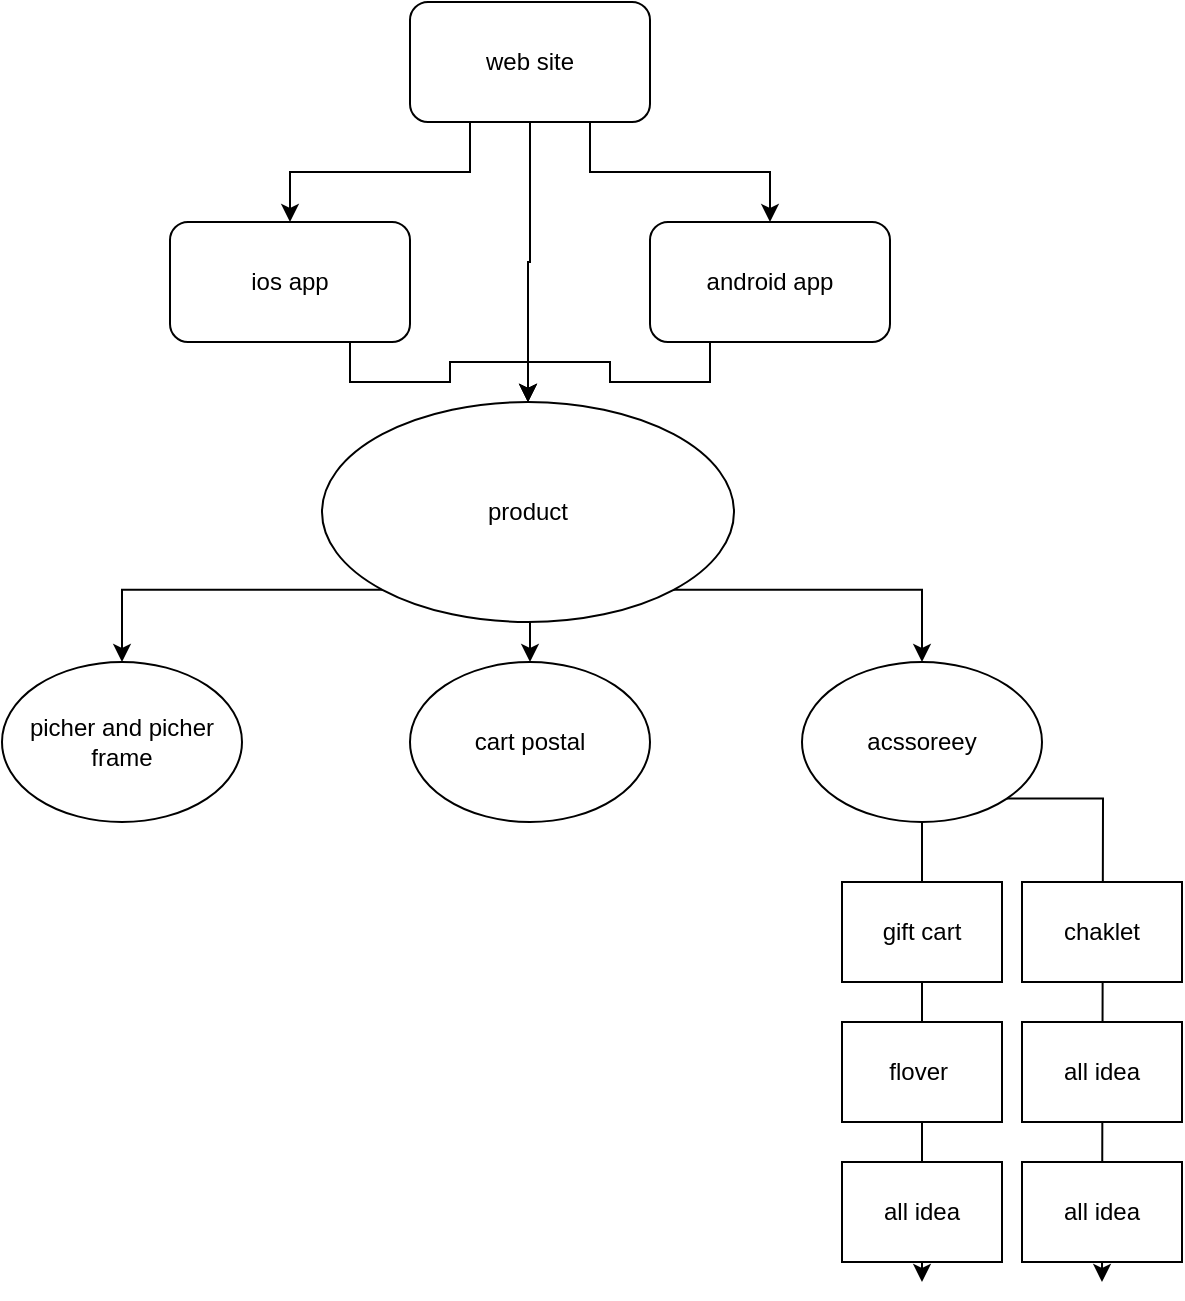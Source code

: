 <mxfile version="13.7.9" type="github">
  <diagram id="BzG-idGq5Re7dHi9zUym" name="Page-1">
    <mxGraphModel dx="1422" dy="794" grid="1" gridSize="10" guides="1" tooltips="1" connect="1" arrows="1" fold="1" page="1" pageScale="1" pageWidth="827" pageHeight="1169" math="0" shadow="0">
      <root>
        <mxCell id="0" />
        <mxCell id="1" parent="0" />
        <mxCell id="_zSGnlk9lr0JbZR3jzwY-6" style="edgeStyle=orthogonalEdgeStyle;rounded=0;orthogonalLoop=1;jettySize=auto;html=1;exitX=0.25;exitY=1;exitDx=0;exitDy=0;entryX=0.5;entryY=0;entryDx=0;entryDy=0;" edge="1" parent="1" source="_zSGnlk9lr0JbZR3jzwY-1" target="_zSGnlk9lr0JbZR3jzwY-2">
          <mxGeometry relative="1" as="geometry" />
        </mxCell>
        <mxCell id="_zSGnlk9lr0JbZR3jzwY-7" style="edgeStyle=orthogonalEdgeStyle;rounded=0;orthogonalLoop=1;jettySize=auto;html=1;exitX=0.75;exitY=1;exitDx=0;exitDy=0;" edge="1" parent="1" source="_zSGnlk9lr0JbZR3jzwY-1" target="_zSGnlk9lr0JbZR3jzwY-3">
          <mxGeometry relative="1" as="geometry" />
        </mxCell>
        <mxCell id="_zSGnlk9lr0JbZR3jzwY-20" style="edgeStyle=orthogonalEdgeStyle;rounded=0;orthogonalLoop=1;jettySize=auto;html=1;exitX=0.5;exitY=1;exitDx=0;exitDy=0;entryX=0.5;entryY=0;entryDx=0;entryDy=0;" edge="1" parent="1" source="_zSGnlk9lr0JbZR3jzwY-1" target="_zSGnlk9lr0JbZR3jzwY-10">
          <mxGeometry relative="1" as="geometry" />
        </mxCell>
        <mxCell id="_zSGnlk9lr0JbZR3jzwY-1" value="web site" style="rounded=1;whiteSpace=wrap;html=1;" vertex="1" parent="1">
          <mxGeometry x="354" y="20" width="120" height="60" as="geometry" />
        </mxCell>
        <mxCell id="_zSGnlk9lr0JbZR3jzwY-18" style="edgeStyle=orthogonalEdgeStyle;rounded=0;orthogonalLoop=1;jettySize=auto;html=1;exitX=0.75;exitY=1;exitDx=0;exitDy=0;" edge="1" parent="1" source="_zSGnlk9lr0JbZR3jzwY-2" target="_zSGnlk9lr0JbZR3jzwY-10">
          <mxGeometry relative="1" as="geometry" />
        </mxCell>
        <mxCell id="_zSGnlk9lr0JbZR3jzwY-2" value="ios app" style="rounded=1;whiteSpace=wrap;html=1;" vertex="1" parent="1">
          <mxGeometry x="234" y="130" width="120" height="60" as="geometry" />
        </mxCell>
        <mxCell id="_zSGnlk9lr0JbZR3jzwY-19" style="edgeStyle=orthogonalEdgeStyle;rounded=0;orthogonalLoop=1;jettySize=auto;html=1;exitX=0.25;exitY=1;exitDx=0;exitDy=0;entryX=0.5;entryY=0;entryDx=0;entryDy=0;" edge="1" parent="1" source="_zSGnlk9lr0JbZR3jzwY-3" target="_zSGnlk9lr0JbZR3jzwY-10">
          <mxGeometry relative="1" as="geometry" />
        </mxCell>
        <mxCell id="_zSGnlk9lr0JbZR3jzwY-3" value="android app" style="rounded=1;whiteSpace=wrap;html=1;" vertex="1" parent="1">
          <mxGeometry x="474" y="130" width="120" height="60" as="geometry" />
        </mxCell>
        <mxCell id="_zSGnlk9lr0JbZR3jzwY-26" style="edgeStyle=orthogonalEdgeStyle;rounded=0;orthogonalLoop=1;jettySize=auto;html=1;exitX=0;exitY=1;exitDx=0;exitDy=0;entryX=0.5;entryY=0;entryDx=0;entryDy=0;" edge="1" parent="1" source="_zSGnlk9lr0JbZR3jzwY-10" target="_zSGnlk9lr0JbZR3jzwY-11">
          <mxGeometry relative="1" as="geometry" />
        </mxCell>
        <mxCell id="_zSGnlk9lr0JbZR3jzwY-28" style="edgeStyle=orthogonalEdgeStyle;rounded=0;orthogonalLoop=1;jettySize=auto;html=1;exitX=0.5;exitY=1;exitDx=0;exitDy=0;entryX=0.5;entryY=0;entryDx=0;entryDy=0;" edge="1" parent="1" source="_zSGnlk9lr0JbZR3jzwY-10" target="_zSGnlk9lr0JbZR3jzwY-12">
          <mxGeometry relative="1" as="geometry" />
        </mxCell>
        <mxCell id="_zSGnlk9lr0JbZR3jzwY-29" style="edgeStyle=orthogonalEdgeStyle;rounded=0;orthogonalLoop=1;jettySize=auto;html=1;exitX=1;exitY=1;exitDx=0;exitDy=0;entryX=0.5;entryY=0;entryDx=0;entryDy=0;" edge="1" parent="1" source="_zSGnlk9lr0JbZR3jzwY-10" target="_zSGnlk9lr0JbZR3jzwY-13">
          <mxGeometry relative="1" as="geometry" />
        </mxCell>
        <mxCell id="_zSGnlk9lr0JbZR3jzwY-10" value="product" style="ellipse;whiteSpace=wrap;html=1;" vertex="1" parent="1">
          <mxGeometry x="310" y="220" width="206" height="110" as="geometry" />
        </mxCell>
        <mxCell id="_zSGnlk9lr0JbZR3jzwY-11" value="picher and picher frame" style="ellipse;whiteSpace=wrap;html=1;" vertex="1" parent="1">
          <mxGeometry x="150" y="350" width="120" height="80" as="geometry" />
        </mxCell>
        <mxCell id="_zSGnlk9lr0JbZR3jzwY-12" value="cart postal" style="ellipse;whiteSpace=wrap;html=1;" vertex="1" parent="1">
          <mxGeometry x="354" y="350" width="120" height="80" as="geometry" />
        </mxCell>
        <mxCell id="_zSGnlk9lr0JbZR3jzwY-31" style="edgeStyle=orthogonalEdgeStyle;rounded=0;orthogonalLoop=1;jettySize=auto;html=1;exitX=0.5;exitY=1;exitDx=0;exitDy=0;" edge="1" parent="1" source="_zSGnlk9lr0JbZR3jzwY-13">
          <mxGeometry relative="1" as="geometry">
            <mxPoint x="610" y="660" as="targetPoint" />
          </mxGeometry>
        </mxCell>
        <mxCell id="_zSGnlk9lr0JbZR3jzwY-35" style="edgeStyle=orthogonalEdgeStyle;rounded=0;orthogonalLoop=1;jettySize=auto;html=1;exitX=1;exitY=1;exitDx=0;exitDy=0;" edge="1" parent="1" source="_zSGnlk9lr0JbZR3jzwY-13">
          <mxGeometry relative="1" as="geometry">
            <mxPoint x="700" y="660" as="targetPoint" />
          </mxGeometry>
        </mxCell>
        <mxCell id="_zSGnlk9lr0JbZR3jzwY-13" value="acssoreey" style="ellipse;whiteSpace=wrap;html=1;" vertex="1" parent="1">
          <mxGeometry x="550" y="350" width="120" height="80" as="geometry" />
        </mxCell>
        <mxCell id="_zSGnlk9lr0JbZR3jzwY-15" value="gift cart" style="rounded=0;whiteSpace=wrap;html=1;" vertex="1" parent="1">
          <mxGeometry x="570" y="460" width="80" height="50" as="geometry" />
        </mxCell>
        <mxCell id="_zSGnlk9lr0JbZR3jzwY-21" value="flover&amp;nbsp;" style="rounded=0;whiteSpace=wrap;html=1;" vertex="1" parent="1">
          <mxGeometry x="570" y="530" width="80" height="50" as="geometry" />
        </mxCell>
        <mxCell id="_zSGnlk9lr0JbZR3jzwY-22" value="all idea" style="rounded=0;whiteSpace=wrap;html=1;" vertex="1" parent="1">
          <mxGeometry x="570" y="600" width="80" height="50" as="geometry" />
        </mxCell>
        <mxCell id="_zSGnlk9lr0JbZR3jzwY-23" value="chaklet" style="rounded=0;whiteSpace=wrap;html=1;" vertex="1" parent="1">
          <mxGeometry x="660" y="460" width="80" height="50" as="geometry" />
        </mxCell>
        <mxCell id="_zSGnlk9lr0JbZR3jzwY-24" value="all idea" style="rounded=0;whiteSpace=wrap;html=1;" vertex="1" parent="1">
          <mxGeometry x="660" y="530" width="80" height="50" as="geometry" />
        </mxCell>
        <mxCell id="_zSGnlk9lr0JbZR3jzwY-25" value="all idea" style="rounded=0;whiteSpace=wrap;html=1;" vertex="1" parent="1">
          <mxGeometry x="660" y="600" width="80" height="50" as="geometry" />
        </mxCell>
      </root>
    </mxGraphModel>
  </diagram>
</mxfile>
